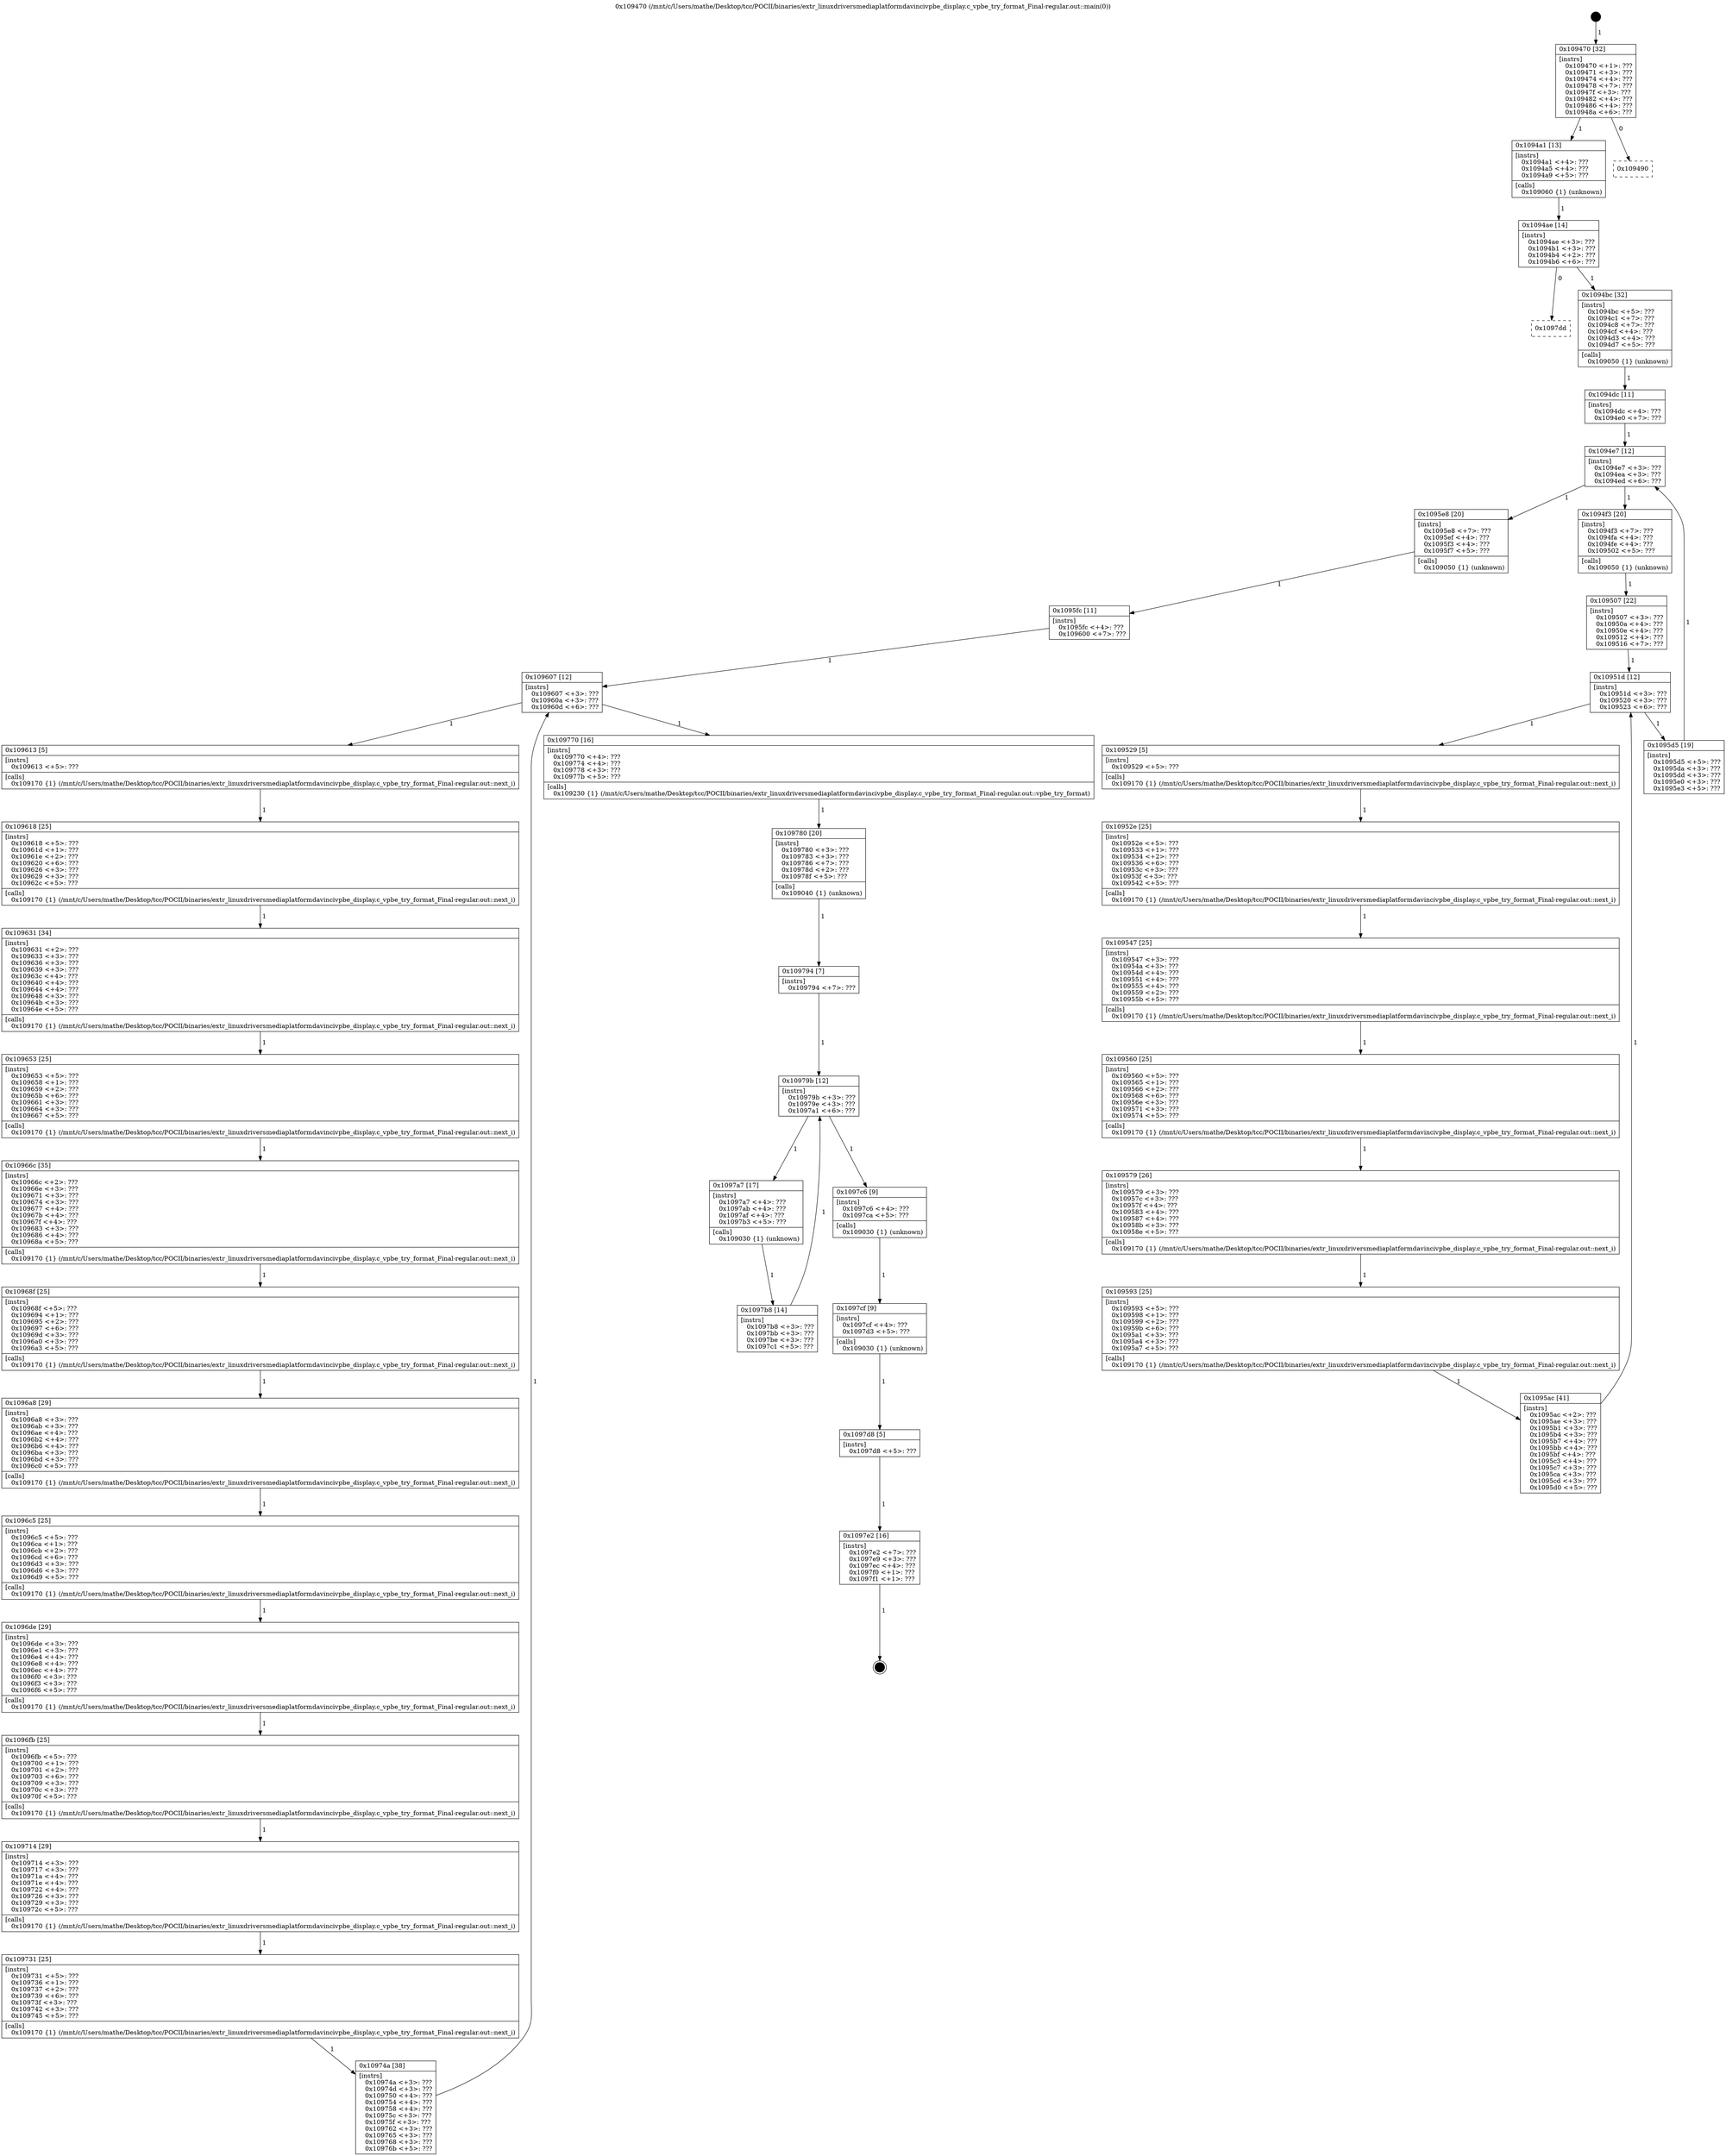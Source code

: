 digraph "0x109470" {
  label = "0x109470 (/mnt/c/Users/mathe/Desktop/tcc/POCII/binaries/extr_linuxdriversmediaplatformdavincivpbe_display.c_vpbe_try_format_Final-regular.out::main(0))"
  labelloc = "t"
  node[shape=record]

  Entry [label="",width=0.3,height=0.3,shape=circle,fillcolor=black,style=filled]
  "0x109470" [label="{
     0x109470 [32]\l
     | [instrs]\l
     &nbsp;&nbsp;0x109470 \<+1\>: ???\l
     &nbsp;&nbsp;0x109471 \<+3\>: ???\l
     &nbsp;&nbsp;0x109474 \<+4\>: ???\l
     &nbsp;&nbsp;0x109478 \<+7\>: ???\l
     &nbsp;&nbsp;0x10947f \<+3\>: ???\l
     &nbsp;&nbsp;0x109482 \<+4\>: ???\l
     &nbsp;&nbsp;0x109486 \<+4\>: ???\l
     &nbsp;&nbsp;0x10948a \<+6\>: ???\l
  }"]
  "0x1094a1" [label="{
     0x1094a1 [13]\l
     | [instrs]\l
     &nbsp;&nbsp;0x1094a1 \<+4\>: ???\l
     &nbsp;&nbsp;0x1094a5 \<+4\>: ???\l
     &nbsp;&nbsp;0x1094a9 \<+5\>: ???\l
     | [calls]\l
     &nbsp;&nbsp;0x109060 \{1\} (unknown)\l
  }"]
  "0x109490" [label="{
     0x109490\l
  }", style=dashed]
  "0x1094ae" [label="{
     0x1094ae [14]\l
     | [instrs]\l
     &nbsp;&nbsp;0x1094ae \<+3\>: ???\l
     &nbsp;&nbsp;0x1094b1 \<+3\>: ???\l
     &nbsp;&nbsp;0x1094b4 \<+2\>: ???\l
     &nbsp;&nbsp;0x1094b6 \<+6\>: ???\l
  }"]
  "0x1097dd" [label="{
     0x1097dd\l
  }", style=dashed]
  "0x1094bc" [label="{
     0x1094bc [32]\l
     | [instrs]\l
     &nbsp;&nbsp;0x1094bc \<+5\>: ???\l
     &nbsp;&nbsp;0x1094c1 \<+7\>: ???\l
     &nbsp;&nbsp;0x1094c8 \<+7\>: ???\l
     &nbsp;&nbsp;0x1094cf \<+4\>: ???\l
     &nbsp;&nbsp;0x1094d3 \<+4\>: ???\l
     &nbsp;&nbsp;0x1094d7 \<+5\>: ???\l
     | [calls]\l
     &nbsp;&nbsp;0x109050 \{1\} (unknown)\l
  }"]
  Exit [label="",width=0.3,height=0.3,shape=circle,fillcolor=black,style=filled,peripheries=2]
  "0x1094e7" [label="{
     0x1094e7 [12]\l
     | [instrs]\l
     &nbsp;&nbsp;0x1094e7 \<+3\>: ???\l
     &nbsp;&nbsp;0x1094ea \<+3\>: ???\l
     &nbsp;&nbsp;0x1094ed \<+6\>: ???\l
  }"]
  "0x1095e8" [label="{
     0x1095e8 [20]\l
     | [instrs]\l
     &nbsp;&nbsp;0x1095e8 \<+7\>: ???\l
     &nbsp;&nbsp;0x1095ef \<+4\>: ???\l
     &nbsp;&nbsp;0x1095f3 \<+4\>: ???\l
     &nbsp;&nbsp;0x1095f7 \<+5\>: ???\l
     | [calls]\l
     &nbsp;&nbsp;0x109050 \{1\} (unknown)\l
  }"]
  "0x1094f3" [label="{
     0x1094f3 [20]\l
     | [instrs]\l
     &nbsp;&nbsp;0x1094f3 \<+7\>: ???\l
     &nbsp;&nbsp;0x1094fa \<+4\>: ???\l
     &nbsp;&nbsp;0x1094fe \<+4\>: ???\l
     &nbsp;&nbsp;0x109502 \<+5\>: ???\l
     | [calls]\l
     &nbsp;&nbsp;0x109050 \{1\} (unknown)\l
  }"]
  "0x10951d" [label="{
     0x10951d [12]\l
     | [instrs]\l
     &nbsp;&nbsp;0x10951d \<+3\>: ???\l
     &nbsp;&nbsp;0x109520 \<+3\>: ???\l
     &nbsp;&nbsp;0x109523 \<+6\>: ???\l
  }"]
  "0x1095d5" [label="{
     0x1095d5 [19]\l
     | [instrs]\l
     &nbsp;&nbsp;0x1095d5 \<+5\>: ???\l
     &nbsp;&nbsp;0x1095da \<+3\>: ???\l
     &nbsp;&nbsp;0x1095dd \<+3\>: ???\l
     &nbsp;&nbsp;0x1095e0 \<+3\>: ???\l
     &nbsp;&nbsp;0x1095e3 \<+5\>: ???\l
  }"]
  "0x109529" [label="{
     0x109529 [5]\l
     | [instrs]\l
     &nbsp;&nbsp;0x109529 \<+5\>: ???\l
     | [calls]\l
     &nbsp;&nbsp;0x109170 \{1\} (/mnt/c/Users/mathe/Desktop/tcc/POCII/binaries/extr_linuxdriversmediaplatformdavincivpbe_display.c_vpbe_try_format_Final-regular.out::next_i)\l
  }"]
  "0x10952e" [label="{
     0x10952e [25]\l
     | [instrs]\l
     &nbsp;&nbsp;0x10952e \<+5\>: ???\l
     &nbsp;&nbsp;0x109533 \<+1\>: ???\l
     &nbsp;&nbsp;0x109534 \<+2\>: ???\l
     &nbsp;&nbsp;0x109536 \<+6\>: ???\l
     &nbsp;&nbsp;0x10953c \<+3\>: ???\l
     &nbsp;&nbsp;0x10953f \<+3\>: ???\l
     &nbsp;&nbsp;0x109542 \<+5\>: ???\l
     | [calls]\l
     &nbsp;&nbsp;0x109170 \{1\} (/mnt/c/Users/mathe/Desktop/tcc/POCII/binaries/extr_linuxdriversmediaplatformdavincivpbe_display.c_vpbe_try_format_Final-regular.out::next_i)\l
  }"]
  "0x109547" [label="{
     0x109547 [25]\l
     | [instrs]\l
     &nbsp;&nbsp;0x109547 \<+3\>: ???\l
     &nbsp;&nbsp;0x10954a \<+3\>: ???\l
     &nbsp;&nbsp;0x10954d \<+4\>: ???\l
     &nbsp;&nbsp;0x109551 \<+4\>: ???\l
     &nbsp;&nbsp;0x109555 \<+4\>: ???\l
     &nbsp;&nbsp;0x109559 \<+2\>: ???\l
     &nbsp;&nbsp;0x10955b \<+5\>: ???\l
     | [calls]\l
     &nbsp;&nbsp;0x109170 \{1\} (/mnt/c/Users/mathe/Desktop/tcc/POCII/binaries/extr_linuxdriversmediaplatformdavincivpbe_display.c_vpbe_try_format_Final-regular.out::next_i)\l
  }"]
  "0x109560" [label="{
     0x109560 [25]\l
     | [instrs]\l
     &nbsp;&nbsp;0x109560 \<+5\>: ???\l
     &nbsp;&nbsp;0x109565 \<+1\>: ???\l
     &nbsp;&nbsp;0x109566 \<+2\>: ???\l
     &nbsp;&nbsp;0x109568 \<+6\>: ???\l
     &nbsp;&nbsp;0x10956e \<+3\>: ???\l
     &nbsp;&nbsp;0x109571 \<+3\>: ???\l
     &nbsp;&nbsp;0x109574 \<+5\>: ???\l
     | [calls]\l
     &nbsp;&nbsp;0x109170 \{1\} (/mnt/c/Users/mathe/Desktop/tcc/POCII/binaries/extr_linuxdriversmediaplatformdavincivpbe_display.c_vpbe_try_format_Final-regular.out::next_i)\l
  }"]
  "0x109579" [label="{
     0x109579 [26]\l
     | [instrs]\l
     &nbsp;&nbsp;0x109579 \<+3\>: ???\l
     &nbsp;&nbsp;0x10957c \<+3\>: ???\l
     &nbsp;&nbsp;0x10957f \<+4\>: ???\l
     &nbsp;&nbsp;0x109583 \<+4\>: ???\l
     &nbsp;&nbsp;0x109587 \<+4\>: ???\l
     &nbsp;&nbsp;0x10958b \<+3\>: ???\l
     &nbsp;&nbsp;0x10958e \<+5\>: ???\l
     | [calls]\l
     &nbsp;&nbsp;0x109170 \{1\} (/mnt/c/Users/mathe/Desktop/tcc/POCII/binaries/extr_linuxdriversmediaplatformdavincivpbe_display.c_vpbe_try_format_Final-regular.out::next_i)\l
  }"]
  "0x109593" [label="{
     0x109593 [25]\l
     | [instrs]\l
     &nbsp;&nbsp;0x109593 \<+5\>: ???\l
     &nbsp;&nbsp;0x109598 \<+1\>: ???\l
     &nbsp;&nbsp;0x109599 \<+2\>: ???\l
     &nbsp;&nbsp;0x10959b \<+6\>: ???\l
     &nbsp;&nbsp;0x1095a1 \<+3\>: ???\l
     &nbsp;&nbsp;0x1095a4 \<+3\>: ???\l
     &nbsp;&nbsp;0x1095a7 \<+5\>: ???\l
     | [calls]\l
     &nbsp;&nbsp;0x109170 \{1\} (/mnt/c/Users/mathe/Desktop/tcc/POCII/binaries/extr_linuxdriversmediaplatformdavincivpbe_display.c_vpbe_try_format_Final-regular.out::next_i)\l
  }"]
  "0x1095ac" [label="{
     0x1095ac [41]\l
     | [instrs]\l
     &nbsp;&nbsp;0x1095ac \<+2\>: ???\l
     &nbsp;&nbsp;0x1095ae \<+3\>: ???\l
     &nbsp;&nbsp;0x1095b1 \<+3\>: ???\l
     &nbsp;&nbsp;0x1095b4 \<+3\>: ???\l
     &nbsp;&nbsp;0x1095b7 \<+4\>: ???\l
     &nbsp;&nbsp;0x1095bb \<+4\>: ???\l
     &nbsp;&nbsp;0x1095bf \<+4\>: ???\l
     &nbsp;&nbsp;0x1095c3 \<+4\>: ???\l
     &nbsp;&nbsp;0x1095c7 \<+3\>: ???\l
     &nbsp;&nbsp;0x1095ca \<+3\>: ???\l
     &nbsp;&nbsp;0x1095cd \<+3\>: ???\l
     &nbsp;&nbsp;0x1095d0 \<+5\>: ???\l
  }"]
  "0x109507" [label="{
     0x109507 [22]\l
     | [instrs]\l
     &nbsp;&nbsp;0x109507 \<+3\>: ???\l
     &nbsp;&nbsp;0x10950a \<+4\>: ???\l
     &nbsp;&nbsp;0x10950e \<+4\>: ???\l
     &nbsp;&nbsp;0x109512 \<+4\>: ???\l
     &nbsp;&nbsp;0x109516 \<+7\>: ???\l
  }"]
  "0x1097e2" [label="{
     0x1097e2 [16]\l
     | [instrs]\l
     &nbsp;&nbsp;0x1097e2 \<+7\>: ???\l
     &nbsp;&nbsp;0x1097e9 \<+3\>: ???\l
     &nbsp;&nbsp;0x1097ec \<+4\>: ???\l
     &nbsp;&nbsp;0x1097f0 \<+1\>: ???\l
     &nbsp;&nbsp;0x1097f1 \<+1\>: ???\l
  }"]
  "0x1094dc" [label="{
     0x1094dc [11]\l
     | [instrs]\l
     &nbsp;&nbsp;0x1094dc \<+4\>: ???\l
     &nbsp;&nbsp;0x1094e0 \<+7\>: ???\l
  }"]
  "0x109607" [label="{
     0x109607 [12]\l
     | [instrs]\l
     &nbsp;&nbsp;0x109607 \<+3\>: ???\l
     &nbsp;&nbsp;0x10960a \<+3\>: ???\l
     &nbsp;&nbsp;0x10960d \<+6\>: ???\l
  }"]
  "0x109770" [label="{
     0x109770 [16]\l
     | [instrs]\l
     &nbsp;&nbsp;0x109770 \<+4\>: ???\l
     &nbsp;&nbsp;0x109774 \<+4\>: ???\l
     &nbsp;&nbsp;0x109778 \<+3\>: ???\l
     &nbsp;&nbsp;0x10977b \<+5\>: ???\l
     | [calls]\l
     &nbsp;&nbsp;0x109230 \{1\} (/mnt/c/Users/mathe/Desktop/tcc/POCII/binaries/extr_linuxdriversmediaplatformdavincivpbe_display.c_vpbe_try_format_Final-regular.out::vpbe_try_format)\l
  }"]
  "0x109613" [label="{
     0x109613 [5]\l
     | [instrs]\l
     &nbsp;&nbsp;0x109613 \<+5\>: ???\l
     | [calls]\l
     &nbsp;&nbsp;0x109170 \{1\} (/mnt/c/Users/mathe/Desktop/tcc/POCII/binaries/extr_linuxdriversmediaplatformdavincivpbe_display.c_vpbe_try_format_Final-regular.out::next_i)\l
  }"]
  "0x109618" [label="{
     0x109618 [25]\l
     | [instrs]\l
     &nbsp;&nbsp;0x109618 \<+5\>: ???\l
     &nbsp;&nbsp;0x10961d \<+1\>: ???\l
     &nbsp;&nbsp;0x10961e \<+2\>: ???\l
     &nbsp;&nbsp;0x109620 \<+6\>: ???\l
     &nbsp;&nbsp;0x109626 \<+3\>: ???\l
     &nbsp;&nbsp;0x109629 \<+3\>: ???\l
     &nbsp;&nbsp;0x10962c \<+5\>: ???\l
     | [calls]\l
     &nbsp;&nbsp;0x109170 \{1\} (/mnt/c/Users/mathe/Desktop/tcc/POCII/binaries/extr_linuxdriversmediaplatformdavincivpbe_display.c_vpbe_try_format_Final-regular.out::next_i)\l
  }"]
  "0x109631" [label="{
     0x109631 [34]\l
     | [instrs]\l
     &nbsp;&nbsp;0x109631 \<+2\>: ???\l
     &nbsp;&nbsp;0x109633 \<+3\>: ???\l
     &nbsp;&nbsp;0x109636 \<+3\>: ???\l
     &nbsp;&nbsp;0x109639 \<+3\>: ???\l
     &nbsp;&nbsp;0x10963c \<+4\>: ???\l
     &nbsp;&nbsp;0x109640 \<+4\>: ???\l
     &nbsp;&nbsp;0x109644 \<+4\>: ???\l
     &nbsp;&nbsp;0x109648 \<+3\>: ???\l
     &nbsp;&nbsp;0x10964b \<+3\>: ???\l
     &nbsp;&nbsp;0x10964e \<+5\>: ???\l
     | [calls]\l
     &nbsp;&nbsp;0x109170 \{1\} (/mnt/c/Users/mathe/Desktop/tcc/POCII/binaries/extr_linuxdriversmediaplatformdavincivpbe_display.c_vpbe_try_format_Final-regular.out::next_i)\l
  }"]
  "0x109653" [label="{
     0x109653 [25]\l
     | [instrs]\l
     &nbsp;&nbsp;0x109653 \<+5\>: ???\l
     &nbsp;&nbsp;0x109658 \<+1\>: ???\l
     &nbsp;&nbsp;0x109659 \<+2\>: ???\l
     &nbsp;&nbsp;0x10965b \<+6\>: ???\l
     &nbsp;&nbsp;0x109661 \<+3\>: ???\l
     &nbsp;&nbsp;0x109664 \<+3\>: ???\l
     &nbsp;&nbsp;0x109667 \<+5\>: ???\l
     | [calls]\l
     &nbsp;&nbsp;0x109170 \{1\} (/mnt/c/Users/mathe/Desktop/tcc/POCII/binaries/extr_linuxdriversmediaplatformdavincivpbe_display.c_vpbe_try_format_Final-regular.out::next_i)\l
  }"]
  "0x10966c" [label="{
     0x10966c [35]\l
     | [instrs]\l
     &nbsp;&nbsp;0x10966c \<+2\>: ???\l
     &nbsp;&nbsp;0x10966e \<+3\>: ???\l
     &nbsp;&nbsp;0x109671 \<+3\>: ???\l
     &nbsp;&nbsp;0x109674 \<+3\>: ???\l
     &nbsp;&nbsp;0x109677 \<+4\>: ???\l
     &nbsp;&nbsp;0x10967b \<+4\>: ???\l
     &nbsp;&nbsp;0x10967f \<+4\>: ???\l
     &nbsp;&nbsp;0x109683 \<+3\>: ???\l
     &nbsp;&nbsp;0x109686 \<+4\>: ???\l
     &nbsp;&nbsp;0x10968a \<+5\>: ???\l
     | [calls]\l
     &nbsp;&nbsp;0x109170 \{1\} (/mnt/c/Users/mathe/Desktop/tcc/POCII/binaries/extr_linuxdriversmediaplatformdavincivpbe_display.c_vpbe_try_format_Final-regular.out::next_i)\l
  }"]
  "0x10968f" [label="{
     0x10968f [25]\l
     | [instrs]\l
     &nbsp;&nbsp;0x10968f \<+5\>: ???\l
     &nbsp;&nbsp;0x109694 \<+1\>: ???\l
     &nbsp;&nbsp;0x109695 \<+2\>: ???\l
     &nbsp;&nbsp;0x109697 \<+6\>: ???\l
     &nbsp;&nbsp;0x10969d \<+3\>: ???\l
     &nbsp;&nbsp;0x1096a0 \<+3\>: ???\l
     &nbsp;&nbsp;0x1096a3 \<+5\>: ???\l
     | [calls]\l
     &nbsp;&nbsp;0x109170 \{1\} (/mnt/c/Users/mathe/Desktop/tcc/POCII/binaries/extr_linuxdriversmediaplatformdavincivpbe_display.c_vpbe_try_format_Final-regular.out::next_i)\l
  }"]
  "0x1096a8" [label="{
     0x1096a8 [29]\l
     | [instrs]\l
     &nbsp;&nbsp;0x1096a8 \<+3\>: ???\l
     &nbsp;&nbsp;0x1096ab \<+3\>: ???\l
     &nbsp;&nbsp;0x1096ae \<+4\>: ???\l
     &nbsp;&nbsp;0x1096b2 \<+4\>: ???\l
     &nbsp;&nbsp;0x1096b6 \<+4\>: ???\l
     &nbsp;&nbsp;0x1096ba \<+3\>: ???\l
     &nbsp;&nbsp;0x1096bd \<+3\>: ???\l
     &nbsp;&nbsp;0x1096c0 \<+5\>: ???\l
     | [calls]\l
     &nbsp;&nbsp;0x109170 \{1\} (/mnt/c/Users/mathe/Desktop/tcc/POCII/binaries/extr_linuxdriversmediaplatformdavincivpbe_display.c_vpbe_try_format_Final-regular.out::next_i)\l
  }"]
  "0x1096c5" [label="{
     0x1096c5 [25]\l
     | [instrs]\l
     &nbsp;&nbsp;0x1096c5 \<+5\>: ???\l
     &nbsp;&nbsp;0x1096ca \<+1\>: ???\l
     &nbsp;&nbsp;0x1096cb \<+2\>: ???\l
     &nbsp;&nbsp;0x1096cd \<+6\>: ???\l
     &nbsp;&nbsp;0x1096d3 \<+3\>: ???\l
     &nbsp;&nbsp;0x1096d6 \<+3\>: ???\l
     &nbsp;&nbsp;0x1096d9 \<+5\>: ???\l
     | [calls]\l
     &nbsp;&nbsp;0x109170 \{1\} (/mnt/c/Users/mathe/Desktop/tcc/POCII/binaries/extr_linuxdriversmediaplatformdavincivpbe_display.c_vpbe_try_format_Final-regular.out::next_i)\l
  }"]
  "0x1096de" [label="{
     0x1096de [29]\l
     | [instrs]\l
     &nbsp;&nbsp;0x1096de \<+3\>: ???\l
     &nbsp;&nbsp;0x1096e1 \<+3\>: ???\l
     &nbsp;&nbsp;0x1096e4 \<+4\>: ???\l
     &nbsp;&nbsp;0x1096e8 \<+4\>: ???\l
     &nbsp;&nbsp;0x1096ec \<+4\>: ???\l
     &nbsp;&nbsp;0x1096f0 \<+3\>: ???\l
     &nbsp;&nbsp;0x1096f3 \<+3\>: ???\l
     &nbsp;&nbsp;0x1096f6 \<+5\>: ???\l
     | [calls]\l
     &nbsp;&nbsp;0x109170 \{1\} (/mnt/c/Users/mathe/Desktop/tcc/POCII/binaries/extr_linuxdriversmediaplatformdavincivpbe_display.c_vpbe_try_format_Final-regular.out::next_i)\l
  }"]
  "0x1096fb" [label="{
     0x1096fb [25]\l
     | [instrs]\l
     &nbsp;&nbsp;0x1096fb \<+5\>: ???\l
     &nbsp;&nbsp;0x109700 \<+1\>: ???\l
     &nbsp;&nbsp;0x109701 \<+2\>: ???\l
     &nbsp;&nbsp;0x109703 \<+6\>: ???\l
     &nbsp;&nbsp;0x109709 \<+3\>: ???\l
     &nbsp;&nbsp;0x10970c \<+3\>: ???\l
     &nbsp;&nbsp;0x10970f \<+5\>: ???\l
     | [calls]\l
     &nbsp;&nbsp;0x109170 \{1\} (/mnt/c/Users/mathe/Desktop/tcc/POCII/binaries/extr_linuxdriversmediaplatformdavincivpbe_display.c_vpbe_try_format_Final-regular.out::next_i)\l
  }"]
  "0x109714" [label="{
     0x109714 [29]\l
     | [instrs]\l
     &nbsp;&nbsp;0x109714 \<+3\>: ???\l
     &nbsp;&nbsp;0x109717 \<+3\>: ???\l
     &nbsp;&nbsp;0x10971a \<+4\>: ???\l
     &nbsp;&nbsp;0x10971e \<+4\>: ???\l
     &nbsp;&nbsp;0x109722 \<+4\>: ???\l
     &nbsp;&nbsp;0x109726 \<+3\>: ???\l
     &nbsp;&nbsp;0x109729 \<+3\>: ???\l
     &nbsp;&nbsp;0x10972c \<+5\>: ???\l
     | [calls]\l
     &nbsp;&nbsp;0x109170 \{1\} (/mnt/c/Users/mathe/Desktop/tcc/POCII/binaries/extr_linuxdriversmediaplatformdavincivpbe_display.c_vpbe_try_format_Final-regular.out::next_i)\l
  }"]
  "0x109731" [label="{
     0x109731 [25]\l
     | [instrs]\l
     &nbsp;&nbsp;0x109731 \<+5\>: ???\l
     &nbsp;&nbsp;0x109736 \<+1\>: ???\l
     &nbsp;&nbsp;0x109737 \<+2\>: ???\l
     &nbsp;&nbsp;0x109739 \<+6\>: ???\l
     &nbsp;&nbsp;0x10973f \<+3\>: ???\l
     &nbsp;&nbsp;0x109742 \<+3\>: ???\l
     &nbsp;&nbsp;0x109745 \<+5\>: ???\l
     | [calls]\l
     &nbsp;&nbsp;0x109170 \{1\} (/mnt/c/Users/mathe/Desktop/tcc/POCII/binaries/extr_linuxdriversmediaplatformdavincivpbe_display.c_vpbe_try_format_Final-regular.out::next_i)\l
  }"]
  "0x10974a" [label="{
     0x10974a [38]\l
     | [instrs]\l
     &nbsp;&nbsp;0x10974a \<+3\>: ???\l
     &nbsp;&nbsp;0x10974d \<+3\>: ???\l
     &nbsp;&nbsp;0x109750 \<+4\>: ???\l
     &nbsp;&nbsp;0x109754 \<+4\>: ???\l
     &nbsp;&nbsp;0x109758 \<+4\>: ???\l
     &nbsp;&nbsp;0x10975c \<+3\>: ???\l
     &nbsp;&nbsp;0x10975f \<+3\>: ???\l
     &nbsp;&nbsp;0x109762 \<+3\>: ???\l
     &nbsp;&nbsp;0x109765 \<+3\>: ???\l
     &nbsp;&nbsp;0x109768 \<+3\>: ???\l
     &nbsp;&nbsp;0x10976b \<+5\>: ???\l
  }"]
  "0x1095fc" [label="{
     0x1095fc [11]\l
     | [instrs]\l
     &nbsp;&nbsp;0x1095fc \<+4\>: ???\l
     &nbsp;&nbsp;0x109600 \<+7\>: ???\l
  }"]
  "0x109780" [label="{
     0x109780 [20]\l
     | [instrs]\l
     &nbsp;&nbsp;0x109780 \<+3\>: ???\l
     &nbsp;&nbsp;0x109783 \<+3\>: ???\l
     &nbsp;&nbsp;0x109786 \<+7\>: ???\l
     &nbsp;&nbsp;0x10978d \<+2\>: ???\l
     &nbsp;&nbsp;0x10978f \<+5\>: ???\l
     | [calls]\l
     &nbsp;&nbsp;0x109040 \{1\} (unknown)\l
  }"]
  "0x10979b" [label="{
     0x10979b [12]\l
     | [instrs]\l
     &nbsp;&nbsp;0x10979b \<+3\>: ???\l
     &nbsp;&nbsp;0x10979e \<+3\>: ???\l
     &nbsp;&nbsp;0x1097a1 \<+6\>: ???\l
  }"]
  "0x1097c6" [label="{
     0x1097c6 [9]\l
     | [instrs]\l
     &nbsp;&nbsp;0x1097c6 \<+4\>: ???\l
     &nbsp;&nbsp;0x1097ca \<+5\>: ???\l
     | [calls]\l
     &nbsp;&nbsp;0x109030 \{1\} (unknown)\l
  }"]
  "0x1097a7" [label="{
     0x1097a7 [17]\l
     | [instrs]\l
     &nbsp;&nbsp;0x1097a7 \<+4\>: ???\l
     &nbsp;&nbsp;0x1097ab \<+4\>: ???\l
     &nbsp;&nbsp;0x1097af \<+4\>: ???\l
     &nbsp;&nbsp;0x1097b3 \<+5\>: ???\l
     | [calls]\l
     &nbsp;&nbsp;0x109030 \{1\} (unknown)\l
  }"]
  "0x1097b8" [label="{
     0x1097b8 [14]\l
     | [instrs]\l
     &nbsp;&nbsp;0x1097b8 \<+3\>: ???\l
     &nbsp;&nbsp;0x1097bb \<+3\>: ???\l
     &nbsp;&nbsp;0x1097be \<+3\>: ???\l
     &nbsp;&nbsp;0x1097c1 \<+5\>: ???\l
  }"]
  "0x109794" [label="{
     0x109794 [7]\l
     | [instrs]\l
     &nbsp;&nbsp;0x109794 \<+7\>: ???\l
  }"]
  "0x1097cf" [label="{
     0x1097cf [9]\l
     | [instrs]\l
     &nbsp;&nbsp;0x1097cf \<+4\>: ???\l
     &nbsp;&nbsp;0x1097d3 \<+5\>: ???\l
     | [calls]\l
     &nbsp;&nbsp;0x109030 \{1\} (unknown)\l
  }"]
  "0x1097d8" [label="{
     0x1097d8 [5]\l
     | [instrs]\l
     &nbsp;&nbsp;0x1097d8 \<+5\>: ???\l
  }"]
  Entry -> "0x109470" [label=" 1"]
  "0x109470" -> "0x1094a1" [label=" 1"]
  "0x109470" -> "0x109490" [label=" 0"]
  "0x1094a1" -> "0x1094ae" [label=" 1"]
  "0x1094ae" -> "0x1097dd" [label=" 0"]
  "0x1094ae" -> "0x1094bc" [label=" 1"]
  "0x1097e2" -> Exit [label=" 1"]
  "0x1094bc" -> "0x1094dc" [label=" 1"]
  "0x1094e7" -> "0x1095e8" [label=" 1"]
  "0x1094e7" -> "0x1094f3" [label=" 1"]
  "0x1094f3" -> "0x109507" [label=" 1"]
  "0x10951d" -> "0x1095d5" [label=" 1"]
  "0x10951d" -> "0x109529" [label=" 1"]
  "0x109529" -> "0x10952e" [label=" 1"]
  "0x10952e" -> "0x109547" [label=" 1"]
  "0x109547" -> "0x109560" [label=" 1"]
  "0x109560" -> "0x109579" [label=" 1"]
  "0x109579" -> "0x109593" [label=" 1"]
  "0x109593" -> "0x1095ac" [label=" 1"]
  "0x109507" -> "0x10951d" [label=" 1"]
  "0x1095ac" -> "0x10951d" [label=" 1"]
  "0x1097d8" -> "0x1097e2" [label=" 1"]
  "0x1094dc" -> "0x1094e7" [label=" 1"]
  "0x1095d5" -> "0x1094e7" [label=" 1"]
  "0x1095e8" -> "0x1095fc" [label=" 1"]
  "0x109607" -> "0x109770" [label=" 1"]
  "0x109607" -> "0x109613" [label=" 1"]
  "0x109613" -> "0x109618" [label=" 1"]
  "0x109618" -> "0x109631" [label=" 1"]
  "0x109631" -> "0x109653" [label=" 1"]
  "0x109653" -> "0x10966c" [label=" 1"]
  "0x10966c" -> "0x10968f" [label=" 1"]
  "0x10968f" -> "0x1096a8" [label=" 1"]
  "0x1096a8" -> "0x1096c5" [label=" 1"]
  "0x1096c5" -> "0x1096de" [label=" 1"]
  "0x1096de" -> "0x1096fb" [label=" 1"]
  "0x1096fb" -> "0x109714" [label=" 1"]
  "0x109714" -> "0x109731" [label=" 1"]
  "0x109731" -> "0x10974a" [label=" 1"]
  "0x1095fc" -> "0x109607" [label=" 1"]
  "0x10974a" -> "0x109607" [label=" 1"]
  "0x109770" -> "0x109780" [label=" 1"]
  "0x109780" -> "0x109794" [label=" 1"]
  "0x10979b" -> "0x1097c6" [label=" 1"]
  "0x10979b" -> "0x1097a7" [label=" 1"]
  "0x1097a7" -> "0x1097b8" [label=" 1"]
  "0x109794" -> "0x10979b" [label=" 1"]
  "0x1097b8" -> "0x10979b" [label=" 1"]
  "0x1097c6" -> "0x1097cf" [label=" 1"]
  "0x1097cf" -> "0x1097d8" [label=" 1"]
}
